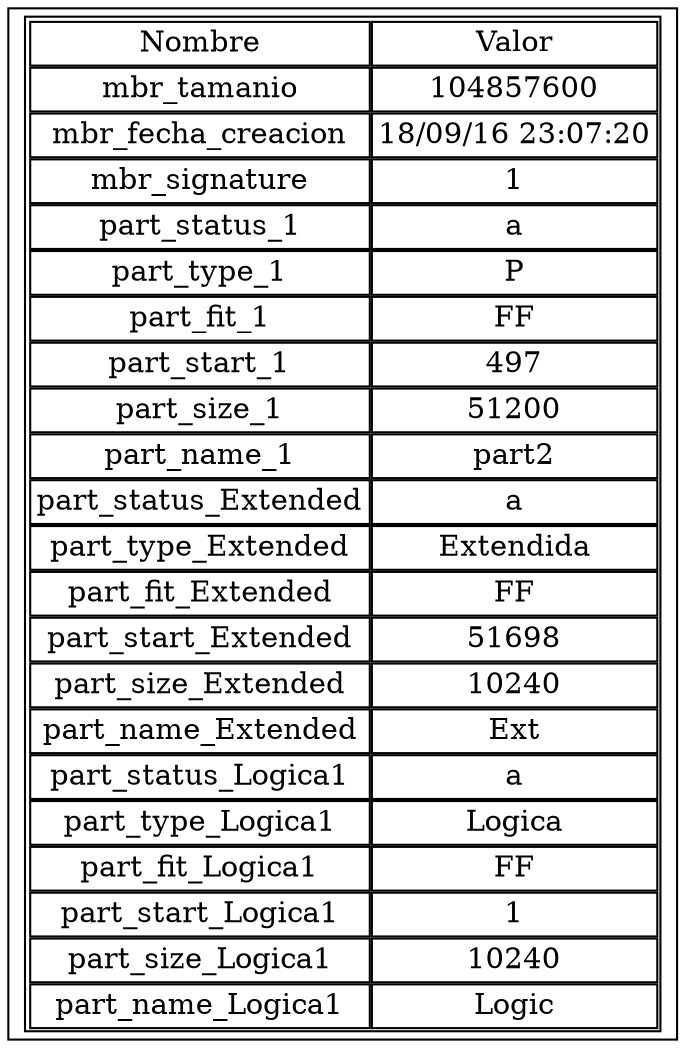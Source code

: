 digraph G { node[shape=box] a0 [label=< <TABLE BORDER = "1" CELLBORDER="1" CELLSPACING = "1"> 
<TR><TD>Nombre</TD><TD>Valor</TD></TR>
<TR><TD>mbr_tamanio</TD><TD>104857600</TD></TR>
 <TR><TD>mbr_fecha_creacion</TD><TD>18/09/16 23:07:20</TD></TR>
 <TR><TD>mbr_signature</TD><TD>1</TD></TR>
<TR><TD>part_status_1</TD><TD>a</TD></TR>
 <TR><TD>part_type_1</TD><TD>P</TD></TR>
<TR><TD>part_fit_1</TD><TD>FF</TD></TR>
 <TR><TD>part_start_1</TD><TD>497</TD></TR>
<TR><TD>part_size_1</TD><TD>51200</TD></TR>
 <TR><TD>part_name_1</TD><TD>part2</TD></TR>
<TR><TD>part_status_Extended</TD><TD>a</TD></TR>
 <TR><TD>part_type_Extended</TD><TD>Extendida</TD></TR>
<TR><TD>part_fit_Extended</TD><TD>FF</TD></TR>
 <TR><TD>part_start_Extended</TD><TD>51698</TD></TR>
<TR><TD>part_size_Extended</TD><TD>10240</TD></TR>
 <TR><TD>part_name_Extended</TD><TD>Ext</TD></TR>
<TR><TD>part_status_Logica1</TD><TD>a</TD></TR>
 <TR><TD>part_type_Logica1</TD><TD>Logica</TD></TR>
<TR><TD>part_fit_Logica1</TD><TD>FF</TD></TR>
 <TR><TD>part_start_Logica1</TD><TD>1</TD></TR>
<TR><TD>part_size_Logica1</TD><TD>10240</TD></TR>
 <TR><TD>part_name_Logica1</TD><TD>Logic</TD></TR>
 </TABLE>>]; } 